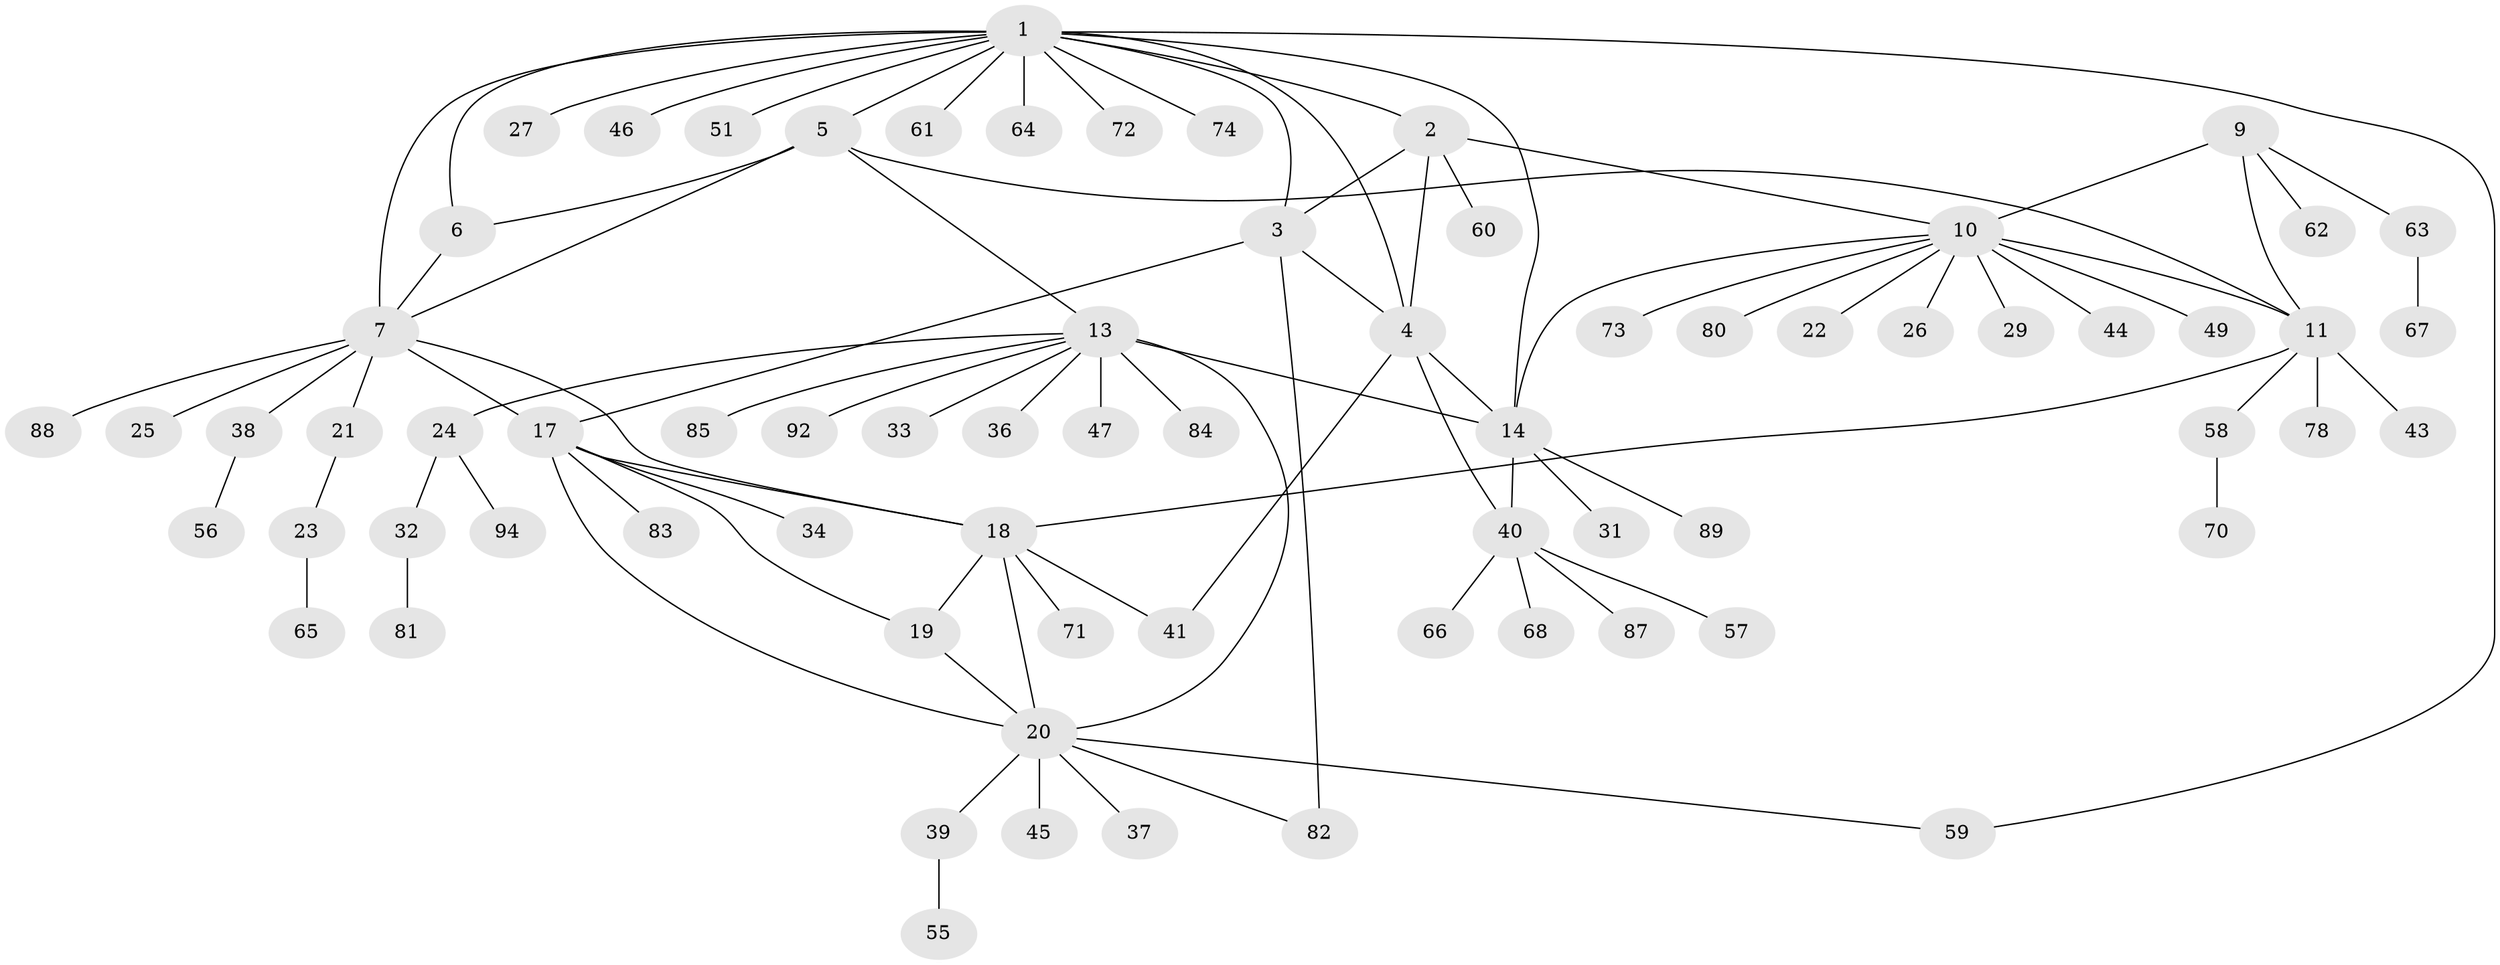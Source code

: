 // original degree distribution, {9: 0.02127659574468085, 6: 0.06382978723404255, 7: 0.031914893617021274, 5: 0.02127659574468085, 3: 0.0425531914893617, 10: 0.02127659574468085, 8: 0.02127659574468085, 13: 0.010638297872340425, 4: 0.010638297872340425, 2: 0.20212765957446807, 1: 0.5531914893617021}
// Generated by graph-tools (version 1.1) at 2025/42/03/06/25 10:42:11]
// undirected, 72 vertices, 93 edges
graph export_dot {
graph [start="1"]
  node [color=gray90,style=filled];
  1 [super="+8"];
  2 [super="+53"];
  3 [super="+90"];
  4 [super="+54"];
  5 [super="+42"];
  6;
  7 [super="+48"];
  9 [super="+28"];
  10 [super="+35"];
  11 [super="+12"];
  13 [super="+16"];
  14 [super="+15"];
  17 [super="+76"];
  18 [super="+79"];
  19;
  20 [super="+86"];
  21;
  22 [super="+52"];
  23 [super="+91"];
  24 [super="+30"];
  25;
  26;
  27 [super="+69"];
  29;
  31;
  32;
  33;
  34;
  36;
  37;
  38;
  39 [super="+50"];
  40 [super="+75"];
  41;
  43;
  44;
  45;
  46;
  47;
  49;
  51;
  55 [super="+93"];
  56;
  57;
  58;
  59;
  60;
  61;
  62;
  63;
  64;
  65;
  66 [super="+77"];
  67;
  68;
  70;
  71;
  72;
  73;
  74;
  78;
  80;
  81;
  82;
  83;
  84;
  85;
  87;
  88;
  89;
  92;
  94;
  1 -- 2;
  1 -- 3;
  1 -- 4;
  1 -- 27;
  1 -- 46;
  1 -- 59;
  1 -- 61;
  1 -- 74;
  1 -- 64;
  1 -- 5;
  1 -- 6;
  1 -- 7;
  1 -- 72;
  1 -- 51;
  1 -- 14;
  2 -- 3;
  2 -- 4;
  2 -- 10;
  2 -- 60;
  3 -- 4;
  3 -- 17;
  3 -- 82;
  4 -- 40;
  4 -- 41;
  4 -- 14;
  5 -- 6;
  5 -- 7;
  5 -- 11;
  5 -- 13;
  6 -- 7;
  7 -- 18;
  7 -- 21;
  7 -- 25;
  7 -- 38;
  7 -- 88;
  7 -- 17;
  9 -- 10;
  9 -- 11 [weight=2];
  9 -- 63;
  9 -- 62;
  10 -- 11 [weight=2];
  10 -- 14;
  10 -- 22;
  10 -- 26;
  10 -- 29;
  10 -- 44;
  10 -- 49;
  10 -- 73;
  10 -- 80;
  11 -- 43;
  11 -- 58;
  11 -- 78;
  11 -- 18;
  13 -- 14 [weight=4];
  13 -- 24;
  13 -- 33;
  13 -- 36;
  13 -- 84;
  13 -- 85;
  13 -- 92;
  13 -- 47;
  13 -- 20;
  14 -- 31;
  14 -- 40;
  14 -- 89;
  17 -- 18;
  17 -- 19;
  17 -- 20;
  17 -- 34;
  17 -- 83;
  18 -- 19;
  18 -- 20;
  18 -- 41;
  18 -- 71;
  19 -- 20;
  20 -- 37;
  20 -- 39;
  20 -- 45;
  20 -- 59;
  20 -- 82;
  21 -- 23;
  23 -- 65;
  24 -- 94;
  24 -- 32;
  32 -- 81;
  38 -- 56;
  39 -- 55;
  40 -- 57;
  40 -- 66;
  40 -- 68;
  40 -- 87;
  58 -- 70;
  63 -- 67;
}

